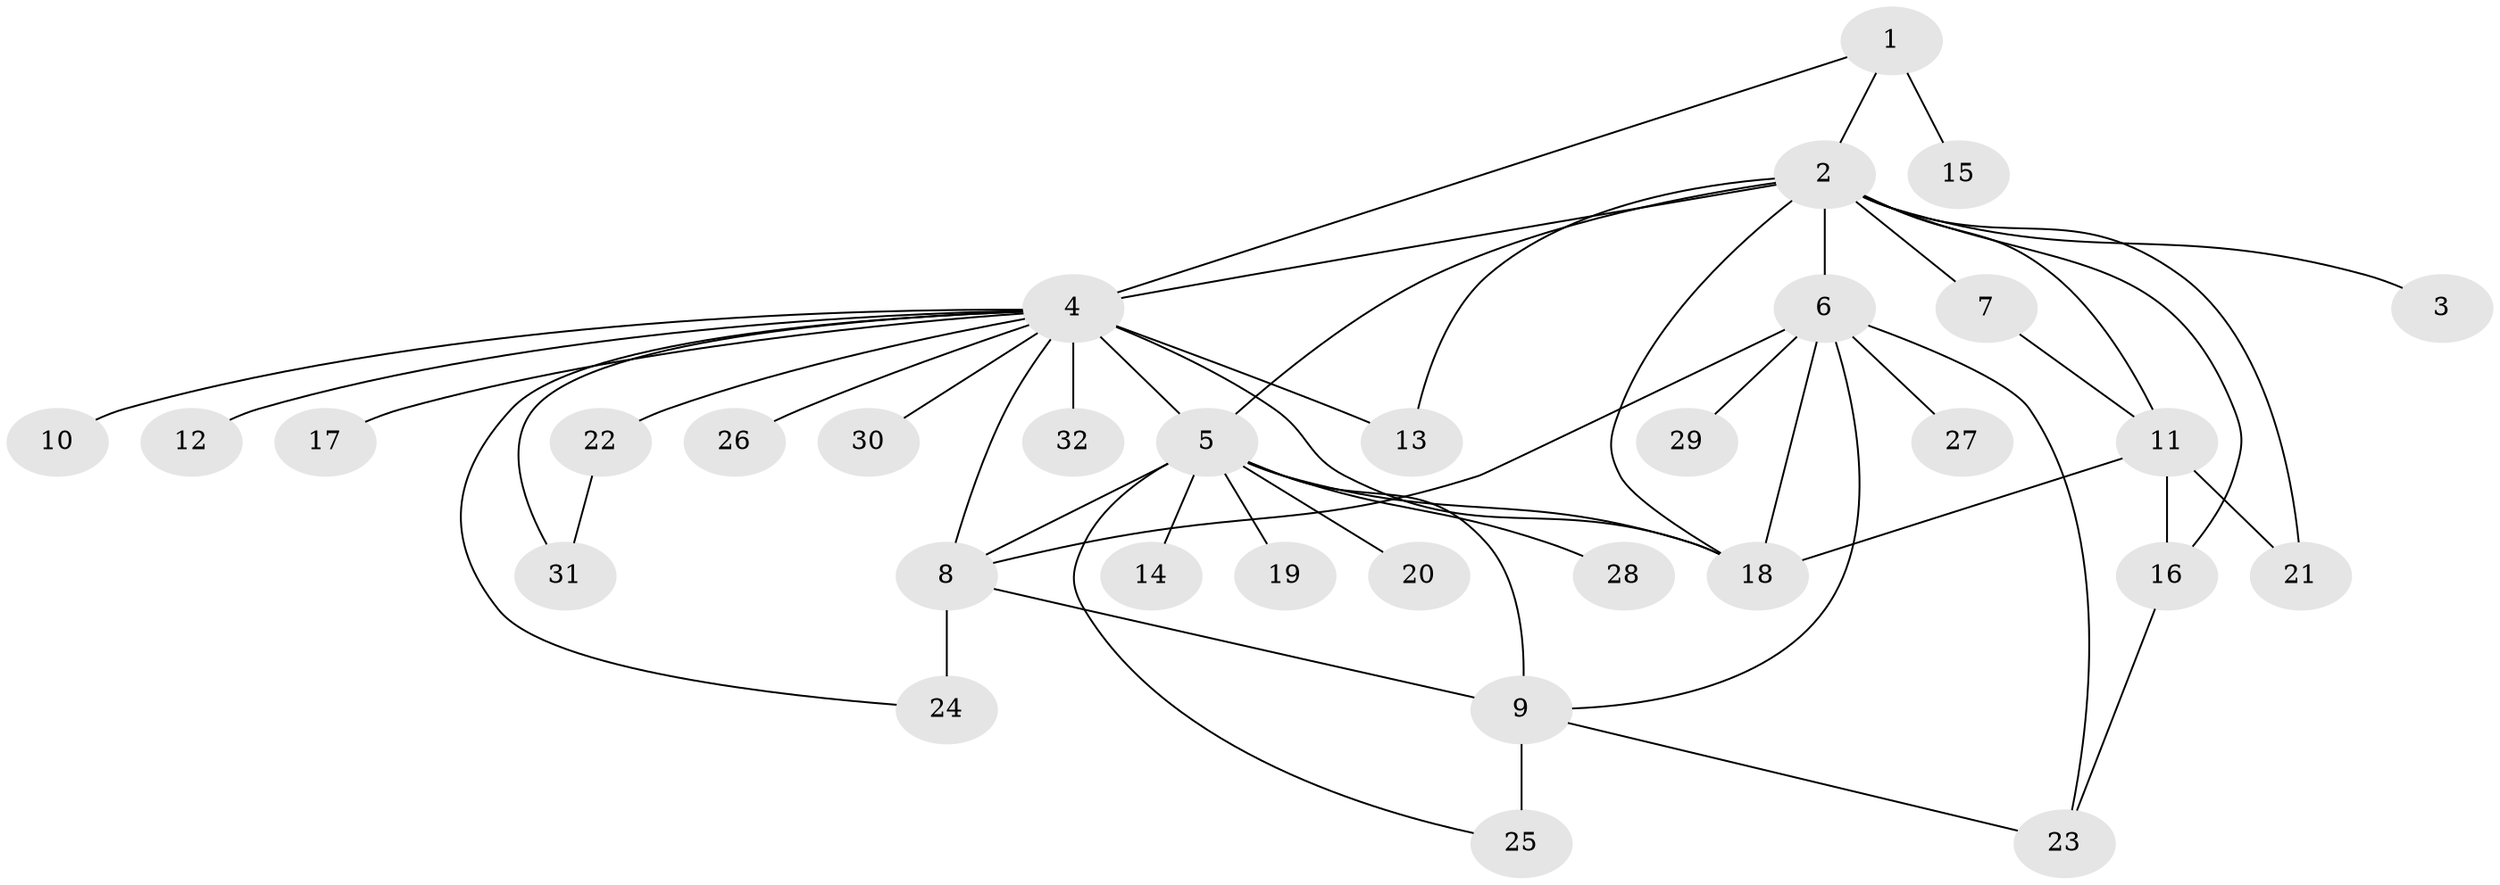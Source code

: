 // original degree distribution, {5: 0.03125, 22: 0.015625, 2: 0.265625, 18: 0.015625, 11: 0.015625, 1: 0.46875, 8: 0.03125, 3: 0.09375, 7: 0.015625, 4: 0.046875}
// Generated by graph-tools (version 1.1) at 2025/35/03/09/25 02:35:44]
// undirected, 32 vertices, 50 edges
graph export_dot {
graph [start="1"]
  node [color=gray90,style=filled];
  1;
  2;
  3;
  4;
  5;
  6;
  7;
  8;
  9;
  10;
  11;
  12;
  13;
  14;
  15;
  16;
  17;
  18;
  19;
  20;
  21;
  22;
  23;
  24;
  25;
  26;
  27;
  28;
  29;
  30;
  31;
  32;
  1 -- 2 [weight=1.0];
  1 -- 4 [weight=1.0];
  1 -- 15 [weight=2.0];
  2 -- 3 [weight=1.0];
  2 -- 4 [weight=2.0];
  2 -- 5 [weight=1.0];
  2 -- 6 [weight=7.0];
  2 -- 7 [weight=1.0];
  2 -- 11 [weight=2.0];
  2 -- 13 [weight=1.0];
  2 -- 16 [weight=1.0];
  2 -- 18 [weight=1.0];
  2 -- 21 [weight=1.0];
  4 -- 5 [weight=1.0];
  4 -- 8 [weight=2.0];
  4 -- 10 [weight=1.0];
  4 -- 12 [weight=1.0];
  4 -- 13 [weight=5.0];
  4 -- 17 [weight=1.0];
  4 -- 18 [weight=1.0];
  4 -- 22 [weight=1.0];
  4 -- 24 [weight=1.0];
  4 -- 26 [weight=1.0];
  4 -- 30 [weight=1.0];
  4 -- 31 [weight=1.0];
  4 -- 32 [weight=1.0];
  5 -- 8 [weight=1.0];
  5 -- 9 [weight=1.0];
  5 -- 14 [weight=1.0];
  5 -- 18 [weight=1.0];
  5 -- 19 [weight=1.0];
  5 -- 20 [weight=1.0];
  5 -- 25 [weight=1.0];
  5 -- 28 [weight=1.0];
  6 -- 8 [weight=1.0];
  6 -- 9 [weight=1.0];
  6 -- 18 [weight=1.0];
  6 -- 23 [weight=1.0];
  6 -- 27 [weight=1.0];
  6 -- 29 [weight=1.0];
  7 -- 11 [weight=1.0];
  8 -- 9 [weight=1.0];
  8 -- 24 [weight=2.0];
  9 -- 23 [weight=1.0];
  9 -- 25 [weight=2.0];
  11 -- 16 [weight=1.0];
  11 -- 18 [weight=1.0];
  11 -- 21 [weight=2.0];
  16 -- 23 [weight=1.0];
  22 -- 31 [weight=1.0];
}
